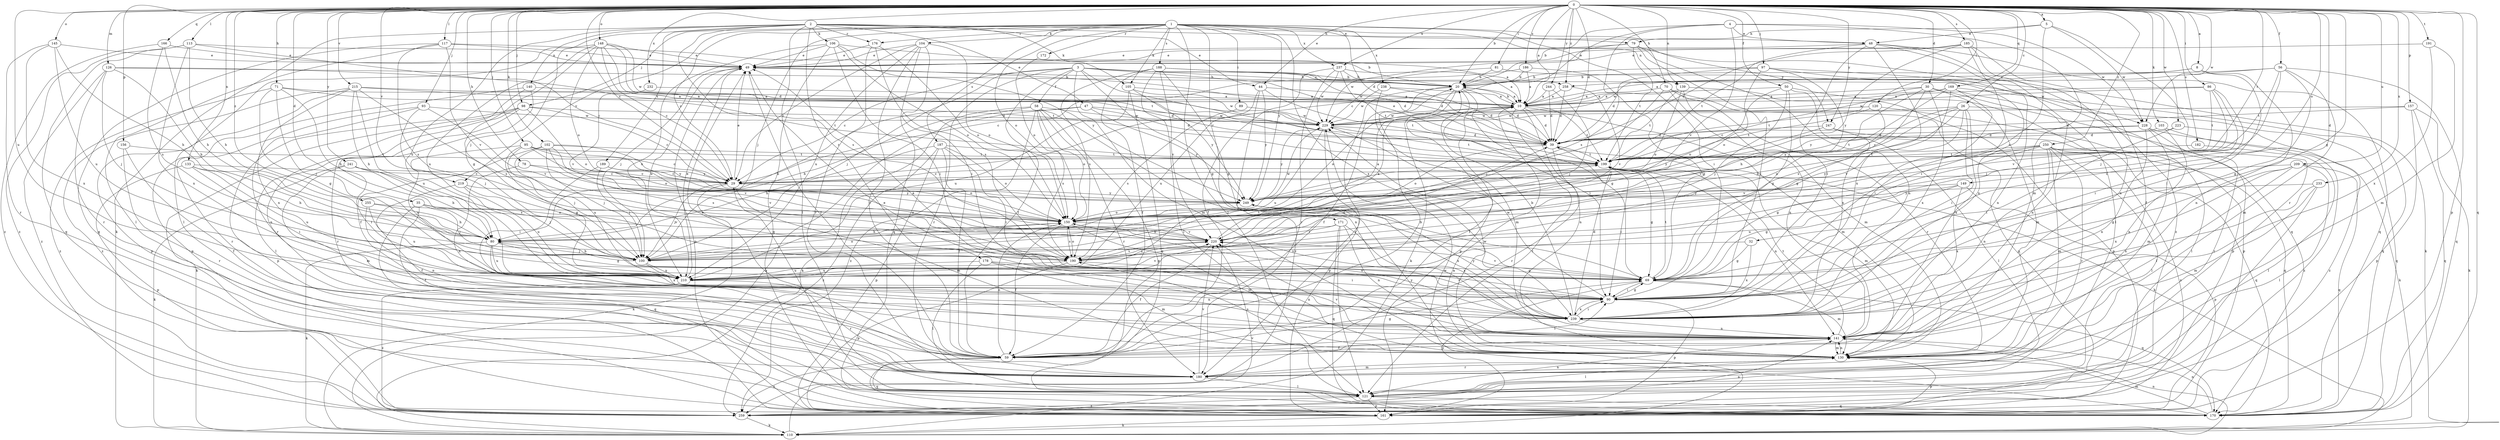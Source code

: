 strict digraph  {
0;
1;
2;
3;
4;
5;
8;
10;
20;
26;
29;
30;
32;
35;
39;
44;
47;
48;
49;
50;
56;
58;
59;
69;
70;
71;
78;
79;
80;
81;
86;
89;
90;
93;
95;
97;
98;
100;
102;
103;
104;
105;
106;
110;
113;
117;
120;
121;
126;
130;
133;
139;
140;
141;
145;
148;
149;
150;
156;
157;
161;
166;
169;
170;
171;
172;
176;
178;
180;
182;
185;
186;
187;
188;
189;
190;
191;
199;
209;
210;
215;
219;
220;
223;
228;
229;
232;
233;
237;
238;
239;
241;
244;
247;
249;
250;
255;
258;
259;
0 -> 5  [label=a];
0 -> 8  [label=a];
0 -> 10  [label=a];
0 -> 20  [label=b];
0 -> 26  [label=c];
0 -> 29  [label=c];
0 -> 30  [label=d];
0 -> 32  [label=d];
0 -> 35  [label=d];
0 -> 39  [label=d];
0 -> 44  [label=e];
0 -> 50  [label=f];
0 -> 56  [label=f];
0 -> 69  [label=g];
0 -> 70  [label=h];
0 -> 71  [label=h];
0 -> 78  [label=h];
0 -> 81  [label=i];
0 -> 86  [label=i];
0 -> 93  [label=j];
0 -> 95  [label=j];
0 -> 97  [label=j];
0 -> 98  [label=j];
0 -> 102  [label=k];
0 -> 103  [label=k];
0 -> 113  [label=l];
0 -> 117  [label=l];
0 -> 120  [label=l];
0 -> 126  [label=m];
0 -> 133  [label=n];
0 -> 139  [label=n];
0 -> 145  [label=o];
0 -> 148  [label=o];
0 -> 149  [label=o];
0 -> 156  [label=p];
0 -> 157  [label=p];
0 -> 161  [label=p];
0 -> 166  [label=q];
0 -> 169  [label=q];
0 -> 170  [label=q];
0 -> 182  [label=s];
0 -> 185  [label=s];
0 -> 186  [label=s];
0 -> 191  [label=t];
0 -> 199  [label=t];
0 -> 209  [label=u];
0 -> 210  [label=u];
0 -> 215  [label=v];
0 -> 219  [label=v];
0 -> 223  [label=w];
0 -> 228  [label=w];
0 -> 232  [label=x];
0 -> 233  [label=x];
0 -> 237  [label=x];
0 -> 241  [label=y];
0 -> 244  [label=y];
0 -> 247  [label=y];
0 -> 250  [label=z];
0 -> 255  [label=z];
0 -> 258  [label=z];
1 -> 29  [label=c];
1 -> 39  [label=d];
1 -> 89  [label=i];
1 -> 90  [label=i];
1 -> 98  [label=j];
1 -> 100  [label=j];
1 -> 104  [label=k];
1 -> 105  [label=k];
1 -> 121  [label=l];
1 -> 139  [label=n];
1 -> 150  [label=o];
1 -> 171  [label=r];
1 -> 172  [label=r];
1 -> 176  [label=r];
1 -> 187  [label=s];
1 -> 188  [label=s];
1 -> 219  [label=v];
1 -> 237  [label=x];
1 -> 238  [label=x];
1 -> 239  [label=x];
1 -> 247  [label=y];
1 -> 249  [label=y];
2 -> 44  [label=e];
2 -> 47  [label=e];
2 -> 48  [label=e];
2 -> 79  [label=h];
2 -> 100  [label=j];
2 -> 105  [label=k];
2 -> 106  [label=k];
2 -> 110  [label=k];
2 -> 121  [label=l];
2 -> 140  [label=n];
2 -> 176  [label=r];
2 -> 178  [label=r];
2 -> 189  [label=s];
2 -> 190  [label=s];
2 -> 210  [label=u];
3 -> 20  [label=b];
3 -> 29  [label=c];
3 -> 39  [label=d];
3 -> 58  [label=f];
3 -> 59  [label=f];
3 -> 69  [label=g];
3 -> 100  [label=j];
3 -> 130  [label=m];
3 -> 180  [label=r];
3 -> 199  [label=t];
3 -> 228  [label=w];
3 -> 258  [label=z];
4 -> 20  [label=b];
4 -> 29  [label=c];
4 -> 48  [label=e];
4 -> 130  [label=m];
4 -> 190  [label=s];
4 -> 220  [label=v];
4 -> 228  [label=w];
5 -> 48  [label=e];
5 -> 79  [label=h];
5 -> 180  [label=r];
5 -> 190  [label=s];
5 -> 228  [label=w];
8 -> 90  [label=i];
8 -> 141  [label=n];
8 -> 229  [label=w];
8 -> 258  [label=z];
10 -> 20  [label=b];
10 -> 39  [label=d];
10 -> 59  [label=f];
10 -> 121  [label=l];
10 -> 130  [label=m];
10 -> 141  [label=n];
10 -> 150  [label=o];
10 -> 199  [label=t];
10 -> 229  [label=w];
20 -> 10  [label=a];
20 -> 39  [label=d];
20 -> 59  [label=f];
20 -> 69  [label=g];
20 -> 90  [label=i];
20 -> 110  [label=k];
20 -> 161  [label=p];
20 -> 180  [label=r];
26 -> 29  [label=c];
26 -> 80  [label=h];
26 -> 90  [label=i];
26 -> 170  [label=q];
26 -> 220  [label=v];
26 -> 229  [label=w];
26 -> 239  [label=x];
26 -> 249  [label=y];
29 -> 49  [label=e];
29 -> 100  [label=j];
29 -> 110  [label=k];
29 -> 130  [label=m];
29 -> 249  [label=y];
30 -> 10  [label=a];
30 -> 29  [label=c];
30 -> 69  [label=g];
30 -> 80  [label=h];
30 -> 130  [label=m];
30 -> 161  [label=p];
30 -> 239  [label=x];
32 -> 69  [label=g];
32 -> 190  [label=s];
32 -> 239  [label=x];
35 -> 59  [label=f];
35 -> 100  [label=j];
35 -> 150  [label=o];
35 -> 170  [label=q];
35 -> 220  [label=v];
39 -> 49  [label=e];
39 -> 110  [label=k];
39 -> 150  [label=o];
39 -> 180  [label=r];
39 -> 199  [label=t];
44 -> 10  [label=a];
44 -> 199  [label=t];
44 -> 210  [label=u];
44 -> 249  [label=y];
44 -> 259  [label=z];
47 -> 39  [label=d];
47 -> 80  [label=h];
47 -> 110  [label=k];
47 -> 229  [label=w];
47 -> 249  [label=y];
48 -> 49  [label=e];
48 -> 90  [label=i];
48 -> 121  [label=l];
48 -> 170  [label=q];
48 -> 199  [label=t];
48 -> 239  [label=x];
48 -> 259  [label=z];
49 -> 20  [label=b];
49 -> 59  [label=f];
49 -> 100  [label=j];
49 -> 161  [label=p];
49 -> 210  [label=u];
50 -> 10  [label=a];
50 -> 69  [label=g];
50 -> 100  [label=j];
50 -> 150  [label=o];
50 -> 161  [label=p];
50 -> 239  [label=x];
56 -> 10  [label=a];
56 -> 20  [label=b];
56 -> 69  [label=g];
56 -> 100  [label=j];
56 -> 130  [label=m];
56 -> 170  [label=q];
56 -> 199  [label=t];
58 -> 80  [label=h];
58 -> 110  [label=k];
58 -> 141  [label=n];
58 -> 150  [label=o];
58 -> 161  [label=p];
58 -> 180  [label=r];
58 -> 190  [label=s];
58 -> 229  [label=w];
58 -> 259  [label=z];
59 -> 20  [label=b];
59 -> 49  [label=e];
59 -> 69  [label=g];
59 -> 90  [label=i];
59 -> 150  [label=o];
59 -> 170  [label=q];
59 -> 259  [label=z];
69 -> 90  [label=i];
69 -> 130  [label=m];
69 -> 161  [label=p];
69 -> 170  [label=q];
69 -> 199  [label=t];
69 -> 220  [label=v];
70 -> 10  [label=a];
70 -> 100  [label=j];
70 -> 130  [label=m];
70 -> 161  [label=p];
70 -> 180  [label=r];
71 -> 10  [label=a];
71 -> 69  [label=g];
71 -> 80  [label=h];
71 -> 100  [label=j];
71 -> 199  [label=t];
71 -> 259  [label=z];
78 -> 29  [label=c];
78 -> 141  [label=n];
78 -> 220  [label=v];
79 -> 49  [label=e];
79 -> 90  [label=i];
79 -> 141  [label=n];
79 -> 170  [label=q];
79 -> 199  [label=t];
79 -> 229  [label=w];
80 -> 69  [label=g];
80 -> 100  [label=j];
80 -> 110  [label=k];
80 -> 210  [label=u];
80 -> 239  [label=x];
81 -> 20  [label=b];
81 -> 110  [label=k];
81 -> 229  [label=w];
86 -> 10  [label=a];
86 -> 90  [label=i];
86 -> 100  [label=j];
86 -> 199  [label=t];
86 -> 220  [label=v];
86 -> 229  [label=w];
89 -> 190  [label=s];
89 -> 229  [label=w];
90 -> 69  [label=g];
90 -> 161  [label=p];
90 -> 229  [label=w];
90 -> 239  [label=x];
93 -> 100  [label=j];
93 -> 141  [label=n];
93 -> 180  [label=r];
93 -> 220  [label=v];
93 -> 229  [label=w];
95 -> 29  [label=c];
95 -> 69  [label=g];
95 -> 100  [label=j];
95 -> 150  [label=o];
95 -> 199  [label=t];
95 -> 210  [label=u];
95 -> 249  [label=y];
97 -> 20  [label=b];
97 -> 39  [label=d];
97 -> 141  [label=n];
97 -> 150  [label=o];
97 -> 210  [label=u];
97 -> 239  [label=x];
98 -> 29  [label=c];
98 -> 110  [label=k];
98 -> 121  [label=l];
98 -> 150  [label=o];
98 -> 161  [label=p];
98 -> 180  [label=r];
98 -> 229  [label=w];
100 -> 80  [label=h];
100 -> 141  [label=n];
100 -> 150  [label=o];
100 -> 199  [label=t];
100 -> 210  [label=u];
102 -> 90  [label=i];
102 -> 100  [label=j];
102 -> 190  [label=s];
102 -> 199  [label=t];
102 -> 210  [label=u];
102 -> 220  [label=v];
102 -> 249  [label=y];
103 -> 39  [label=d];
103 -> 141  [label=n];
103 -> 259  [label=z];
104 -> 29  [label=c];
104 -> 49  [label=e];
104 -> 59  [label=f];
104 -> 90  [label=i];
104 -> 150  [label=o];
104 -> 170  [label=q];
104 -> 210  [label=u];
105 -> 10  [label=a];
105 -> 170  [label=q];
105 -> 210  [label=u];
105 -> 229  [label=w];
105 -> 249  [label=y];
106 -> 10  [label=a];
106 -> 49  [label=e];
106 -> 90  [label=i];
106 -> 150  [label=o];
106 -> 170  [label=q];
106 -> 210  [label=u];
106 -> 249  [label=y];
110 -> 10  [label=a];
110 -> 141  [label=n];
110 -> 220  [label=v];
113 -> 29  [label=c];
113 -> 49  [label=e];
113 -> 80  [label=h];
113 -> 170  [label=q];
113 -> 239  [label=x];
113 -> 259  [label=z];
117 -> 20  [label=b];
117 -> 49  [label=e];
117 -> 121  [label=l];
117 -> 170  [label=q];
117 -> 190  [label=s];
117 -> 220  [label=v];
120 -> 121  [label=l];
120 -> 199  [label=t];
120 -> 220  [label=v];
120 -> 229  [label=w];
121 -> 29  [label=c];
121 -> 141  [label=n];
121 -> 161  [label=p];
121 -> 170  [label=q];
121 -> 259  [label=z];
126 -> 20  [label=b];
126 -> 80  [label=h];
126 -> 100  [label=j];
126 -> 180  [label=r];
126 -> 199  [label=t];
126 -> 259  [label=z];
130 -> 121  [label=l];
130 -> 141  [label=n];
130 -> 161  [label=p];
130 -> 180  [label=r];
130 -> 190  [label=s];
130 -> 220  [label=v];
130 -> 229  [label=w];
130 -> 249  [label=y];
133 -> 29  [label=c];
133 -> 80  [label=h];
133 -> 90  [label=i];
133 -> 161  [label=p];
133 -> 210  [label=u];
139 -> 10  [label=a];
139 -> 141  [label=n];
139 -> 150  [label=o];
139 -> 161  [label=p];
139 -> 199  [label=t];
140 -> 10  [label=a];
140 -> 59  [label=f];
140 -> 161  [label=p];
140 -> 180  [label=r];
141 -> 49  [label=e];
141 -> 59  [label=f];
141 -> 130  [label=m];
141 -> 199  [label=t];
145 -> 49  [label=e];
145 -> 80  [label=h];
145 -> 180  [label=r];
145 -> 210  [label=u];
145 -> 239  [label=x];
148 -> 29  [label=c];
148 -> 39  [label=d];
148 -> 49  [label=e];
148 -> 69  [label=g];
148 -> 121  [label=l];
148 -> 150  [label=o];
148 -> 199  [label=t];
148 -> 210  [label=u];
148 -> 229  [label=w];
149 -> 69  [label=g];
149 -> 161  [label=p];
149 -> 210  [label=u];
149 -> 239  [label=x];
149 -> 249  [label=y];
150 -> 10  [label=a];
150 -> 59  [label=f];
150 -> 80  [label=h];
150 -> 130  [label=m];
150 -> 190  [label=s];
150 -> 220  [label=v];
150 -> 229  [label=w];
156 -> 59  [label=f];
156 -> 180  [label=r];
156 -> 199  [label=t];
157 -> 39  [label=d];
157 -> 110  [label=k];
157 -> 161  [label=p];
157 -> 170  [label=q];
157 -> 229  [label=w];
161 -> 110  [label=k];
166 -> 49  [label=e];
166 -> 80  [label=h];
166 -> 190  [label=s];
166 -> 259  [label=z];
169 -> 10  [label=a];
169 -> 90  [label=i];
169 -> 141  [label=n];
169 -> 170  [label=q];
169 -> 190  [label=s];
169 -> 199  [label=t];
169 -> 249  [label=y];
170 -> 130  [label=m];
170 -> 141  [label=n];
170 -> 229  [label=w];
171 -> 80  [label=h];
171 -> 121  [label=l];
171 -> 141  [label=n];
171 -> 170  [label=q];
171 -> 220  [label=v];
171 -> 239  [label=x];
172 -> 150  [label=o];
176 -> 49  [label=e];
176 -> 150  [label=o];
176 -> 180  [label=r];
176 -> 190  [label=s];
178 -> 90  [label=i];
178 -> 121  [label=l];
178 -> 130  [label=m];
178 -> 141  [label=n];
178 -> 210  [label=u];
180 -> 121  [label=l];
180 -> 130  [label=m];
180 -> 220  [label=v];
182 -> 121  [label=l];
182 -> 199  [label=t];
185 -> 39  [label=d];
185 -> 49  [label=e];
185 -> 59  [label=f];
185 -> 90  [label=i];
185 -> 141  [label=n];
185 -> 249  [label=y];
186 -> 10  [label=a];
186 -> 20  [label=b];
186 -> 29  [label=c];
186 -> 69  [label=g];
187 -> 59  [label=f];
187 -> 80  [label=h];
187 -> 90  [label=i];
187 -> 150  [label=o];
187 -> 161  [label=p];
187 -> 199  [label=t];
187 -> 259  [label=z];
188 -> 20  [label=b];
188 -> 39  [label=d];
188 -> 59  [label=f];
188 -> 69  [label=g];
188 -> 121  [label=l];
188 -> 190  [label=s];
188 -> 220  [label=v];
189 -> 29  [label=c];
189 -> 90  [label=i];
189 -> 100  [label=j];
189 -> 150  [label=o];
190 -> 69  [label=g];
190 -> 150  [label=o];
190 -> 161  [label=p];
190 -> 210  [label=u];
190 -> 220  [label=v];
191 -> 49  [label=e];
191 -> 130  [label=m];
191 -> 239  [label=x];
199 -> 29  [label=c];
199 -> 69  [label=g];
199 -> 90  [label=i];
199 -> 130  [label=m];
199 -> 141  [label=n];
209 -> 29  [label=c];
209 -> 59  [label=f];
209 -> 69  [label=g];
209 -> 121  [label=l];
209 -> 170  [label=q];
209 -> 239  [label=x];
210 -> 39  [label=d];
210 -> 49  [label=e];
210 -> 180  [label=r];
210 -> 220  [label=v];
210 -> 259  [label=z];
215 -> 10  [label=a];
215 -> 39  [label=d];
215 -> 80  [label=h];
215 -> 161  [label=p];
215 -> 190  [label=s];
215 -> 210  [label=u];
215 -> 239  [label=x];
215 -> 259  [label=z];
219 -> 59  [label=f];
219 -> 100  [label=j];
219 -> 210  [label=u];
219 -> 249  [label=y];
220 -> 10  [label=a];
220 -> 59  [label=f];
220 -> 190  [label=s];
223 -> 39  [label=d];
223 -> 90  [label=i];
223 -> 259  [label=z];
228 -> 39  [label=d];
228 -> 110  [label=k];
228 -> 130  [label=m];
228 -> 141  [label=n];
228 -> 180  [label=r];
228 -> 199  [label=t];
229 -> 39  [label=d];
229 -> 161  [label=p];
229 -> 199  [label=t];
229 -> 210  [label=u];
229 -> 249  [label=y];
232 -> 10  [label=a];
232 -> 220  [label=v];
233 -> 121  [label=l];
233 -> 130  [label=m];
233 -> 239  [label=x];
233 -> 249  [label=y];
237 -> 10  [label=a];
237 -> 20  [label=b];
237 -> 59  [label=f];
237 -> 180  [label=r];
237 -> 199  [label=t];
237 -> 229  [label=w];
238 -> 10  [label=a];
238 -> 39  [label=d];
238 -> 130  [label=m];
238 -> 229  [label=w];
239 -> 20  [label=b];
239 -> 39  [label=d];
239 -> 49  [label=e];
239 -> 90  [label=i];
239 -> 141  [label=n];
239 -> 150  [label=o];
239 -> 220  [label=v];
239 -> 249  [label=y];
241 -> 29  [label=c];
241 -> 80  [label=h];
241 -> 110  [label=k];
241 -> 130  [label=m];
241 -> 190  [label=s];
244 -> 10  [label=a];
244 -> 39  [label=d];
244 -> 100  [label=j];
247 -> 39  [label=d];
247 -> 121  [label=l];
247 -> 170  [label=q];
247 -> 249  [label=y];
249 -> 150  [label=o];
249 -> 239  [label=x];
250 -> 69  [label=g];
250 -> 121  [label=l];
250 -> 130  [label=m];
250 -> 141  [label=n];
250 -> 170  [label=q];
250 -> 180  [label=r];
250 -> 199  [label=t];
250 -> 220  [label=v];
250 -> 249  [label=y];
250 -> 259  [label=z];
255 -> 80  [label=h];
255 -> 141  [label=n];
255 -> 150  [label=o];
255 -> 210  [label=u];
258 -> 10  [label=a];
258 -> 39  [label=d];
258 -> 220  [label=v];
259 -> 110  [label=k];
259 -> 141  [label=n];
}
